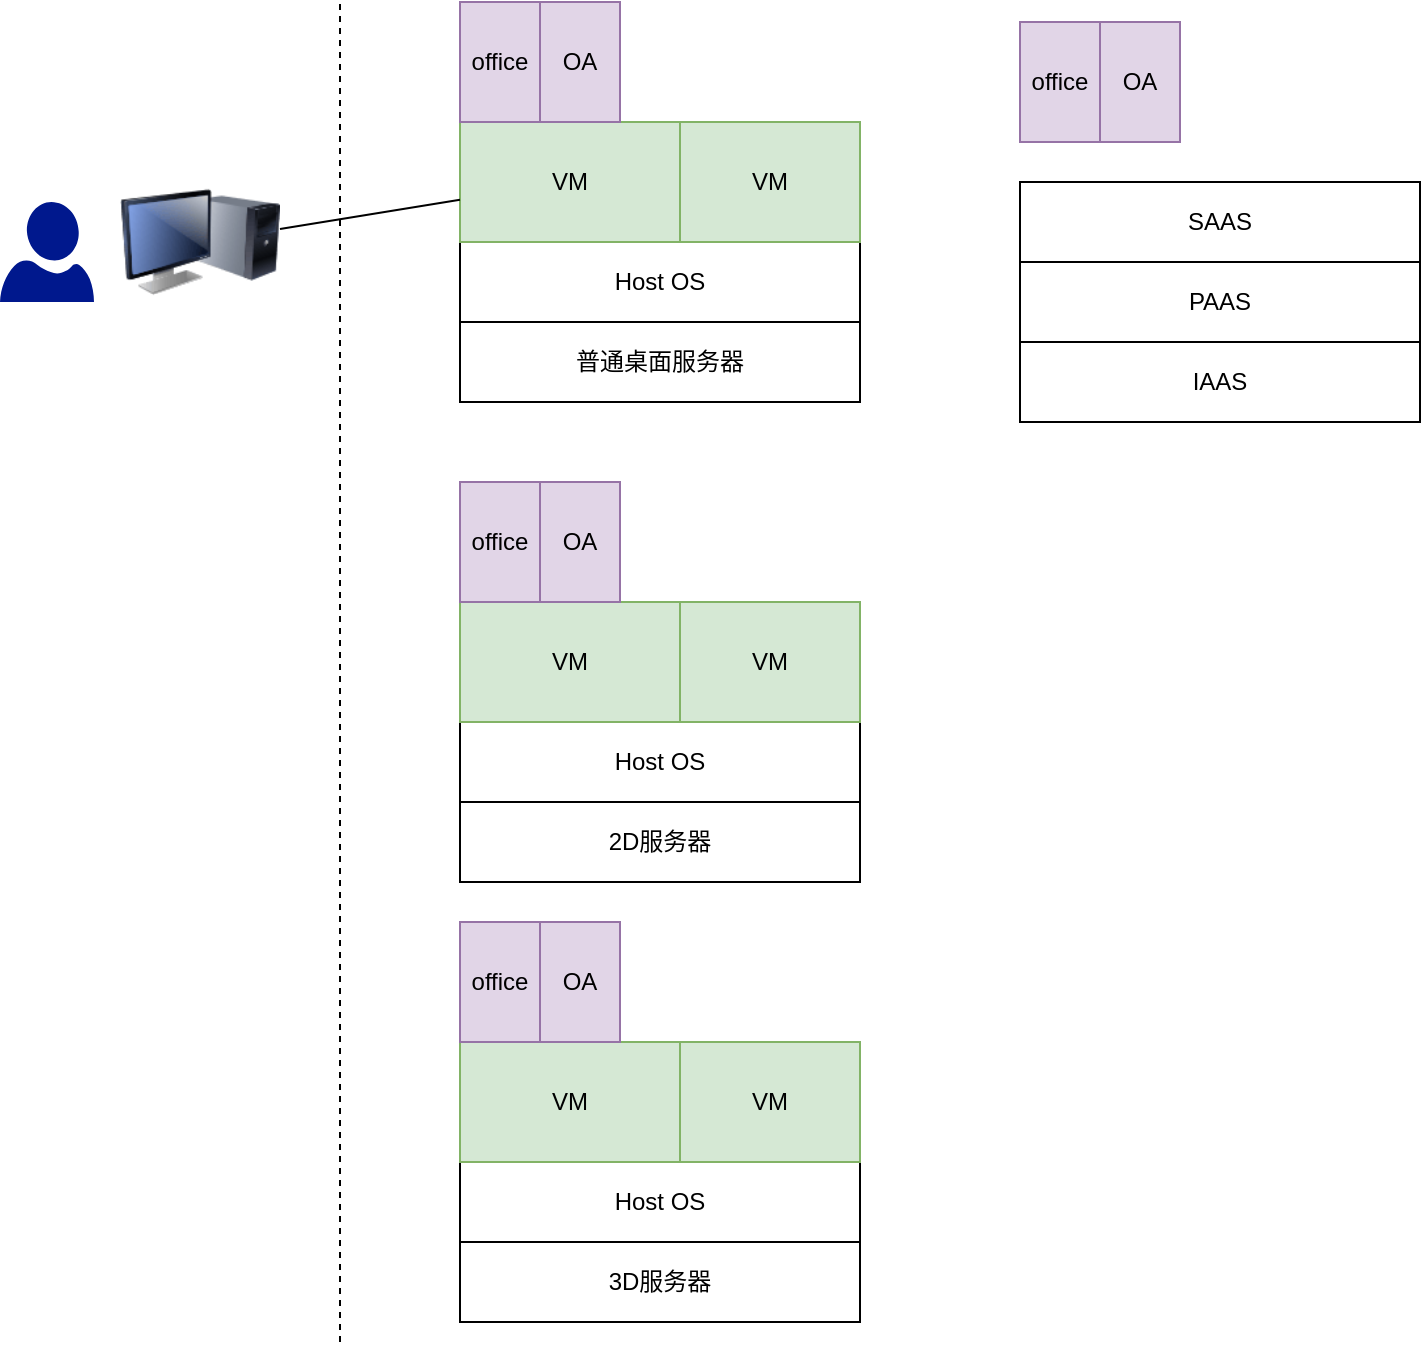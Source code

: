 <mxfile version="14.4.7" type="github">
  <diagram id="gBMcK8XXlve4VoCDwNx-" name="第 1 页">
    <mxGraphModel dx="1002" dy="825" grid="1" gridSize="10" guides="1" tooltips="1" connect="1" arrows="1" fold="1" page="1" pageScale="1" pageWidth="827" pageHeight="1169" math="0" shadow="0">
      <root>
        <mxCell id="0" />
        <mxCell id="1" parent="0" />
        <mxCell id="j_xZL2Bh0vPb1_JvHwk9-1" value="普通桌面服务器" style="rounded=0;whiteSpace=wrap;html=1;" vertex="1" parent="1">
          <mxGeometry x="300" y="240" width="200" height="40" as="geometry" />
        </mxCell>
        <mxCell id="j_xZL2Bh0vPb1_JvHwk9-3" value="" style="image;html=1;image=img/lib/clip_art/computers/Monitor_Tower_128x128.png" vertex="1" parent="1">
          <mxGeometry x="130" y="160" width="80" height="80" as="geometry" />
        </mxCell>
        <mxCell id="j_xZL2Bh0vPb1_JvHwk9-4" value="" style="aspect=fixed;pointerEvents=1;shadow=0;dashed=0;html=1;strokeColor=none;labelPosition=center;verticalLabelPosition=bottom;verticalAlign=top;align=center;fillColor=#00188D;shape=mxgraph.azure.user" vertex="1" parent="1">
          <mxGeometry x="70" y="180" width="47" height="50" as="geometry" />
        </mxCell>
        <mxCell id="j_xZL2Bh0vPb1_JvHwk9-5" value="" style="endArrow=none;dashed=1;html=1;" edge="1" parent="1">
          <mxGeometry width="50" height="50" relative="1" as="geometry">
            <mxPoint x="240" y="750" as="sourcePoint" />
            <mxPoint x="240" y="80" as="targetPoint" />
          </mxGeometry>
        </mxCell>
        <mxCell id="j_xZL2Bh0vPb1_JvHwk9-6" value="Host OS" style="rounded=0;whiteSpace=wrap;html=1;" vertex="1" parent="1">
          <mxGeometry x="300" y="200" width="200" height="40" as="geometry" />
        </mxCell>
        <mxCell id="j_xZL2Bh0vPb1_JvHwk9-7" value="VM" style="rounded=0;whiteSpace=wrap;html=1;fillColor=#d5e8d4;strokeColor=#82b366;" vertex="1" parent="1">
          <mxGeometry x="300" y="140" width="110" height="60" as="geometry" />
        </mxCell>
        <mxCell id="j_xZL2Bh0vPb1_JvHwk9-9" value="VM" style="rounded=0;whiteSpace=wrap;html=1;fillColor=#d5e8d4;strokeColor=#82b366;" vertex="1" parent="1">
          <mxGeometry x="410" y="140" width="90" height="60" as="geometry" />
        </mxCell>
        <mxCell id="j_xZL2Bh0vPb1_JvHwk9-17" value="" style="endArrow=none;html=1;" edge="1" parent="1" source="j_xZL2Bh0vPb1_JvHwk9-3" target="j_xZL2Bh0vPb1_JvHwk9-7">
          <mxGeometry width="50" height="50" relative="1" as="geometry">
            <mxPoint x="260" y="280" as="sourcePoint" />
            <mxPoint x="440" y="330" as="targetPoint" />
          </mxGeometry>
        </mxCell>
        <mxCell id="j_xZL2Bh0vPb1_JvHwk9-18" value="office" style="rounded=0;whiteSpace=wrap;html=1;fillColor=#e1d5e7;strokeColor=#9673a6;" vertex="1" parent="1">
          <mxGeometry x="300" y="80" width="40" height="60" as="geometry" />
        </mxCell>
        <mxCell id="j_xZL2Bh0vPb1_JvHwk9-19" value="OA" style="rounded=0;whiteSpace=wrap;html=1;fillColor=#e1d5e7;strokeColor=#9673a6;" vertex="1" parent="1">
          <mxGeometry x="340" y="80" width="40" height="60" as="geometry" />
        </mxCell>
        <mxCell id="j_xZL2Bh0vPb1_JvHwk9-21" value="2D服务器" style="rounded=0;whiteSpace=wrap;html=1;" vertex="1" parent="1">
          <mxGeometry x="300" y="480" width="200" height="40" as="geometry" />
        </mxCell>
        <mxCell id="j_xZL2Bh0vPb1_JvHwk9-22" value="Host OS" style="rounded=0;whiteSpace=wrap;html=1;" vertex="1" parent="1">
          <mxGeometry x="300" y="440" width="200" height="40" as="geometry" />
        </mxCell>
        <mxCell id="j_xZL2Bh0vPb1_JvHwk9-23" value="VM" style="rounded=0;whiteSpace=wrap;html=1;fillColor=#d5e8d4;strokeColor=#82b366;" vertex="1" parent="1">
          <mxGeometry x="300" y="380" width="110" height="60" as="geometry" />
        </mxCell>
        <mxCell id="j_xZL2Bh0vPb1_JvHwk9-24" value="VM" style="rounded=0;whiteSpace=wrap;html=1;fillColor=#d5e8d4;strokeColor=#82b366;" vertex="1" parent="1">
          <mxGeometry x="410" y="380" width="90" height="60" as="geometry" />
        </mxCell>
        <mxCell id="j_xZL2Bh0vPb1_JvHwk9-25" value="office" style="rounded=0;whiteSpace=wrap;html=1;fillColor=#e1d5e7;strokeColor=#9673a6;" vertex="1" parent="1">
          <mxGeometry x="300" y="320" width="40" height="60" as="geometry" />
        </mxCell>
        <mxCell id="j_xZL2Bh0vPb1_JvHwk9-26" value="OA" style="rounded=0;whiteSpace=wrap;html=1;fillColor=#e1d5e7;strokeColor=#9673a6;" vertex="1" parent="1">
          <mxGeometry x="340" y="320" width="40" height="60" as="geometry" />
        </mxCell>
        <mxCell id="j_xZL2Bh0vPb1_JvHwk9-27" value="3D服务器" style="rounded=0;whiteSpace=wrap;html=1;" vertex="1" parent="1">
          <mxGeometry x="300" y="700" width="200" height="40" as="geometry" />
        </mxCell>
        <mxCell id="j_xZL2Bh0vPb1_JvHwk9-28" value="Host OS" style="rounded=0;whiteSpace=wrap;html=1;" vertex="1" parent="1">
          <mxGeometry x="300" y="660" width="200" height="40" as="geometry" />
        </mxCell>
        <mxCell id="j_xZL2Bh0vPb1_JvHwk9-29" value="VM" style="rounded=0;whiteSpace=wrap;html=1;fillColor=#d5e8d4;strokeColor=#82b366;" vertex="1" parent="1">
          <mxGeometry x="300" y="600" width="110" height="60" as="geometry" />
        </mxCell>
        <mxCell id="j_xZL2Bh0vPb1_JvHwk9-30" value="VM" style="rounded=0;whiteSpace=wrap;html=1;fillColor=#d5e8d4;strokeColor=#82b366;" vertex="1" parent="1">
          <mxGeometry x="410" y="600" width="90" height="60" as="geometry" />
        </mxCell>
        <mxCell id="j_xZL2Bh0vPb1_JvHwk9-31" value="office" style="rounded=0;whiteSpace=wrap;html=1;fillColor=#e1d5e7;strokeColor=#9673a6;" vertex="1" parent="1">
          <mxGeometry x="300" y="540" width="40" height="60" as="geometry" />
        </mxCell>
        <mxCell id="j_xZL2Bh0vPb1_JvHwk9-32" value="OA" style="rounded=0;whiteSpace=wrap;html=1;fillColor=#e1d5e7;strokeColor=#9673a6;" vertex="1" parent="1">
          <mxGeometry x="340" y="540" width="40" height="60" as="geometry" />
        </mxCell>
        <mxCell id="j_xZL2Bh0vPb1_JvHwk9-33" value="IAAS" style="rounded=0;whiteSpace=wrap;html=1;" vertex="1" parent="1">
          <mxGeometry x="580" y="250" width="200" height="40" as="geometry" />
        </mxCell>
        <mxCell id="j_xZL2Bh0vPb1_JvHwk9-34" value="PAAS" style="rounded=0;whiteSpace=wrap;html=1;" vertex="1" parent="1">
          <mxGeometry x="580" y="210" width="200" height="40" as="geometry" />
        </mxCell>
        <mxCell id="j_xZL2Bh0vPb1_JvHwk9-37" value="office" style="rounded=0;whiteSpace=wrap;html=1;fillColor=#e1d5e7;strokeColor=#9673a6;" vertex="1" parent="1">
          <mxGeometry x="580" y="90" width="40" height="60" as="geometry" />
        </mxCell>
        <mxCell id="j_xZL2Bh0vPb1_JvHwk9-38" value="OA" style="rounded=0;whiteSpace=wrap;html=1;fillColor=#e1d5e7;strokeColor=#9673a6;" vertex="1" parent="1">
          <mxGeometry x="620" y="90" width="40" height="60" as="geometry" />
        </mxCell>
        <mxCell id="j_xZL2Bh0vPb1_JvHwk9-39" value="SAAS" style="rounded=0;whiteSpace=wrap;html=1;" vertex="1" parent="1">
          <mxGeometry x="580" y="170" width="200" height="40" as="geometry" />
        </mxCell>
      </root>
    </mxGraphModel>
  </diagram>
</mxfile>
